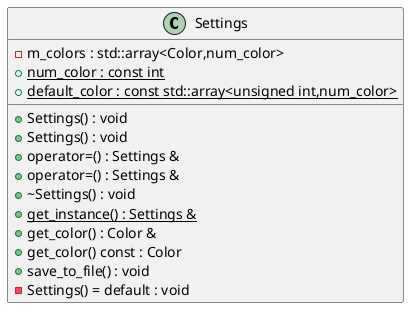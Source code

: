 @startuml
class "Settings" as C_0000005549272920610915
class C_0000005549272920610915 {
+Settings() : void
+Settings() : void
+operator=() : Settings &
+operator=() : Settings &
+~Settings() : void
{static} +get_instance() : Settings &
+get_color() : Color &
+get_color() const : Color
+save_to_file() : void
-Settings() = default : void
-m_colors : std::array<Color,num_color>
{static} +num_color : const int
{static} +default_color : const std::array<unsigned int,num_color>
}

'Generated with clang-uml, version 0.3.4
'LLVM version Ubuntu clang version 15.0.7
@enduml
